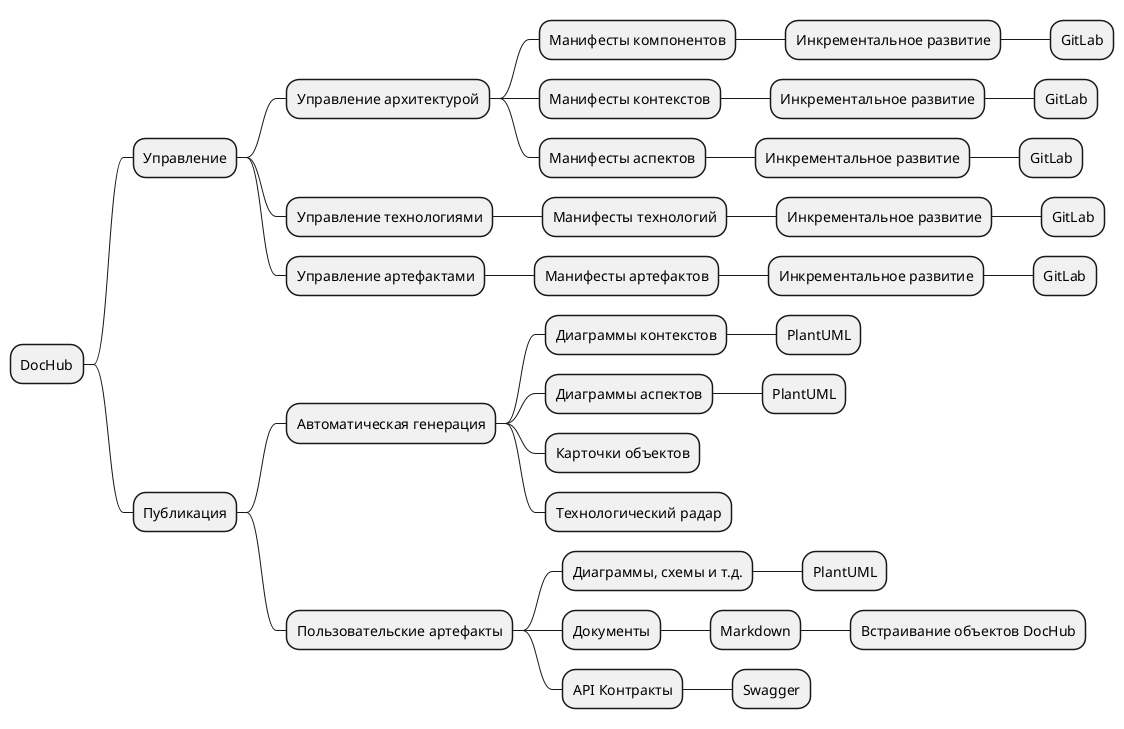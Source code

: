 @startmindmap
* DocHub
** Управление
*** Управление архитектурой
**** Манифесты компонентов
***** Инкрементальное развитие
****** GitLab
**** Манифесты контекстов
***** Инкрементальное развитие
****** GitLab
**** Манифесты аспектов
***** Инкрементальное развитие
****** GitLab
*** Управление технологиями
**** Манифесты технологий
***** Инкрементальное развитие
****** GitLab
*** Управление артефактами
**** Манифесты артефактов
***** Инкрементальное развитие
****** GitLab
** Публикация
*** Автоматическая генерация
**** Диаграммы контекстов
***** PlantUML
**** Диаграммы аспектов
***** PlantUML
**** Карточки объектов
**** Технологический радар
*** Пользовательские артефакты
**** Диаграммы, схемы и т.д.
***** PlantUML
**** Документы
***** Markdown
****** Встраивание объектов DocHub
**** API Контракты
***** Swagger
@endmindmap
